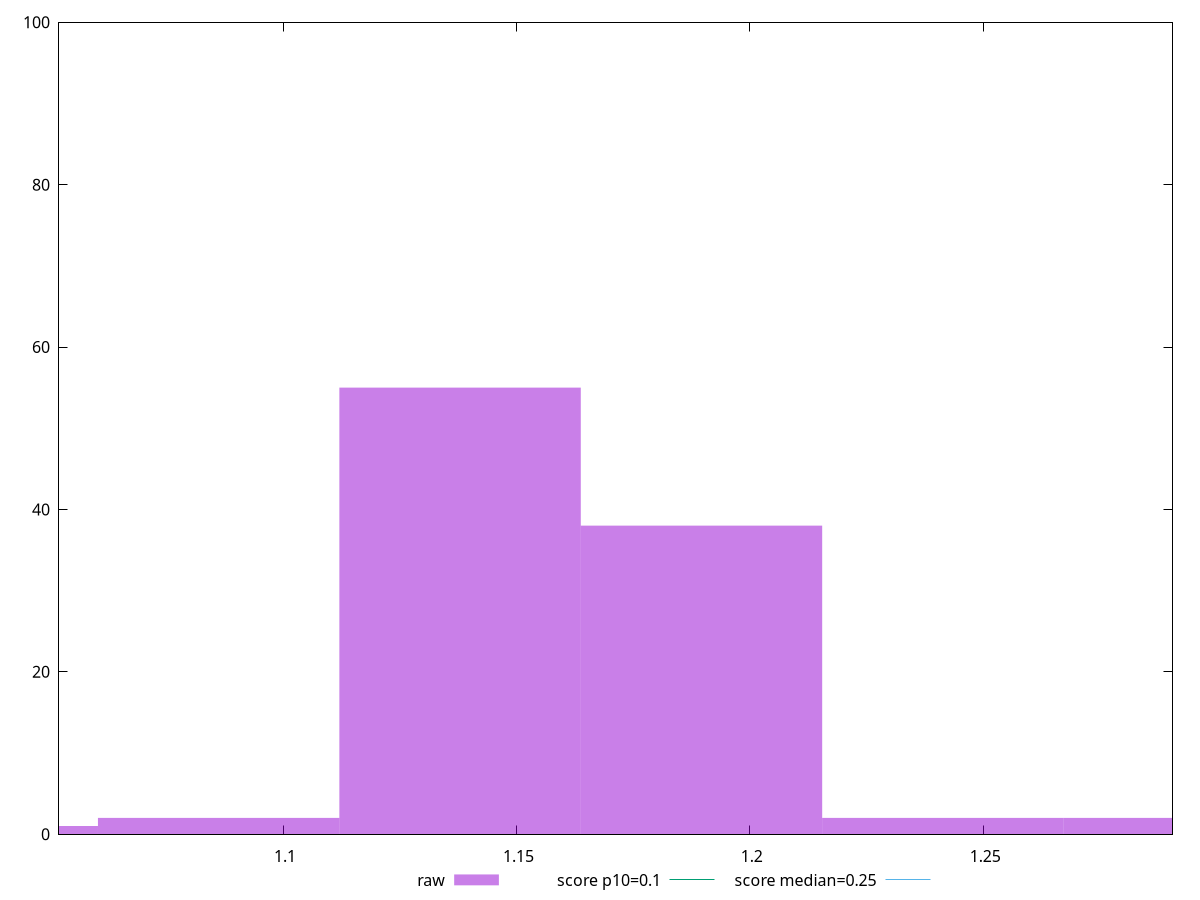 reset

$raw <<EOF
1.2930869911579752 2
1.1379165522190182 55
1.0861930725726991 2
1.1896400318653373 38
1.03446959292638 1
1.2413635115116561 2
EOF

set key outside below
set boxwidth 0.05172347964631901
set xrange [1.0519858178032768:1.290557340833876]
set yrange [0:100]
set trange [0:100]
set style fill transparent solid 0.5 noborder

set parametric
set terminal svg size 640, 490 enhanced background rgb 'white'
set output "report_00009_2021-02-08T22-37-41.559Z/cumulative-layout-shift/samples/pages+cached/raw/histogram.svg"

plot $raw title "raw" with boxes, \
     0.1,t title "score p10=0.1", \
     0.25,t title "score median=0.25"

reset
